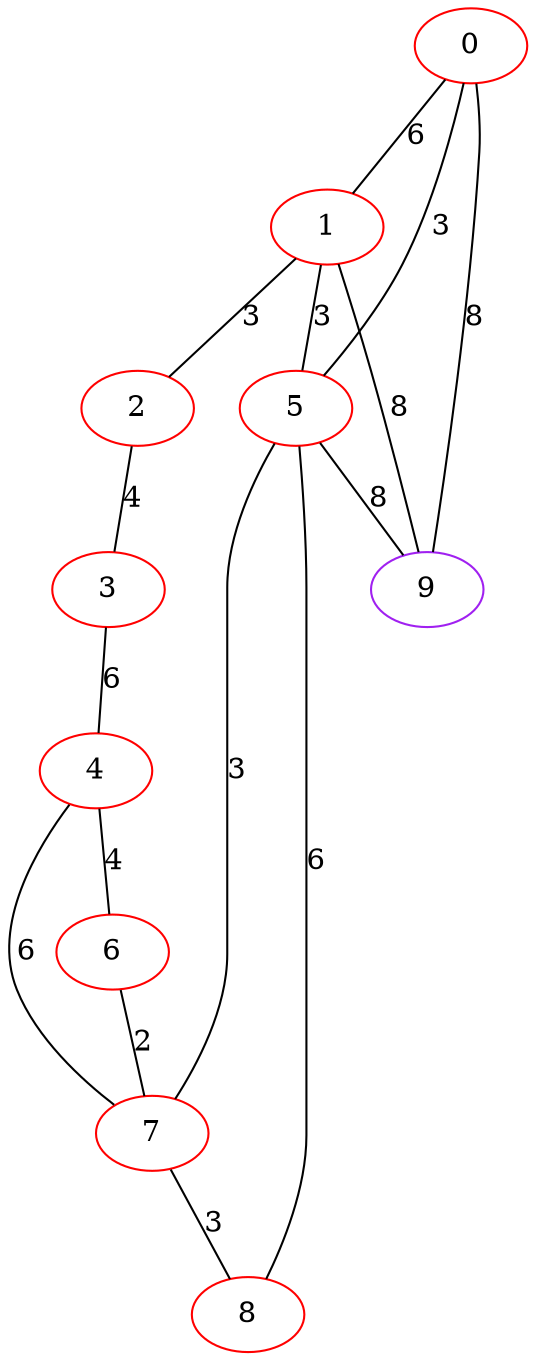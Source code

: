 graph "" {
0 [color=red, weight=1];
1 [color=red, weight=1];
2 [color=red, weight=1];
3 [color=red, weight=1];
4 [color=red, weight=1];
5 [color=red, weight=1];
6 [color=red, weight=1];
7 [color=red, weight=1];
8 [color=red, weight=1];
9 [color=purple, weight=4];
0 -- 1  [key=0, label=6];
0 -- 5  [key=0, label=3];
0 -- 9  [key=0, label=8];
1 -- 9  [key=0, label=8];
1 -- 2  [key=0, label=3];
1 -- 5  [key=0, label=3];
2 -- 3  [key=0, label=4];
3 -- 4  [key=0, label=6];
4 -- 6  [key=0, label=4];
4 -- 7  [key=0, label=6];
5 -- 8  [key=0, label=6];
5 -- 9  [key=0, label=8];
5 -- 7  [key=0, label=3];
6 -- 7  [key=0, label=2];
7 -- 8  [key=0, label=3];
}
